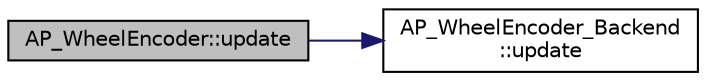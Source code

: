 digraph "AP_WheelEncoder::update"
{
 // INTERACTIVE_SVG=YES
  edge [fontname="Helvetica",fontsize="10",labelfontname="Helvetica",labelfontsize="10"];
  node [fontname="Helvetica",fontsize="10",shape=record];
  rankdir="LR";
  Node1 [label="AP_WheelEncoder::update",height=0.2,width=0.4,color="black", fillcolor="grey75", style="filled", fontcolor="black"];
  Node1 -> Node2 [color="midnightblue",fontsize="10",style="solid",fontname="Helvetica"];
  Node2 [label="AP_WheelEncoder_Backend\l::update",height=0.2,width=0.4,color="black", fillcolor="white", style="filled",URL="$classAP__WheelEncoder__Backend.html#a011f8edca37acc7a354c9167a92f091e"];
}
